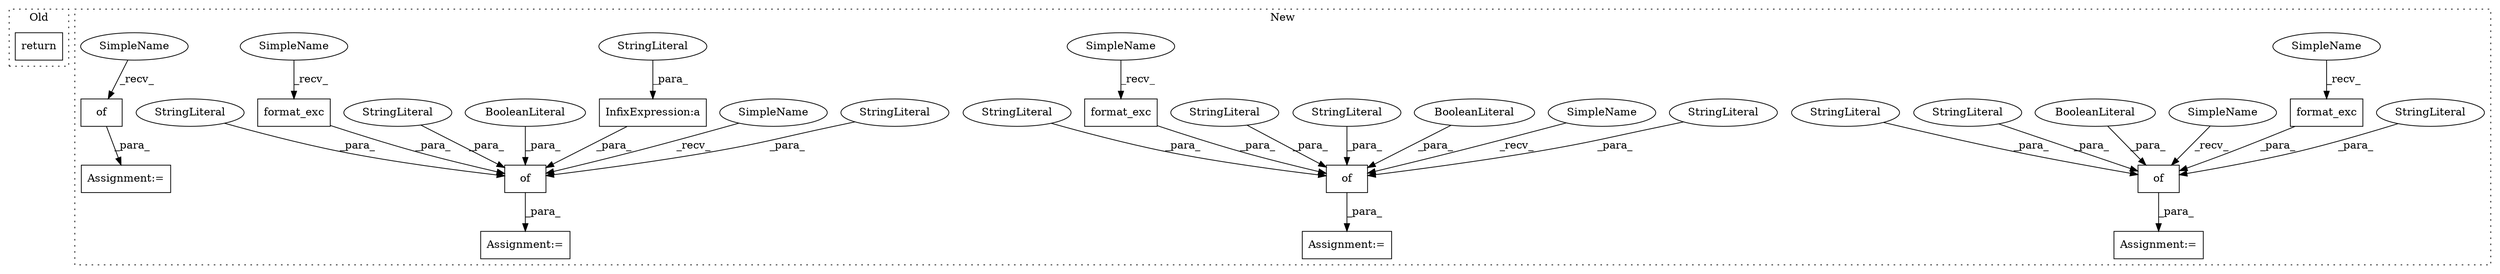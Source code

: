 digraph G {
subgraph cluster0 {
1 [label="return" a="41" s="2084" l="7" shape="box"];
label = "Old";
style="dotted";
}
subgraph cluster1 {
2 [label="format_exc" a="32" s="2209" l="12" shape="box"];
3 [label="of" a="32" s="2170,2297" l="3,1" shape="box"];
4 [label="format_exc" a="32" s="2770" l="12" shape="box"];
5 [label="of" a="32" s="2731,2877" l="3,1" shape="box"];
6 [label="format_exc" a="32" s="2493" l="12" shape="box"];
7 [label="of" a="32" s="2454,2592" l="3,1" shape="box"];
8 [label="BooleanLiteral" a="9" s="2743" l="4" shape="ellipse"];
9 [label="BooleanLiteral" a="9" s="2182" l="4" shape="ellipse"];
10 [label="BooleanLiteral" a="9" s="2466" l="4" shape="ellipse"];
11 [label="of" a="32" s="1517" l="4" shape="box"];
12 [label="StringLiteral" a="45" s="2222" l="9" shape="ellipse"];
13 [label="StringLiteral" a="45" s="2783" l="9" shape="ellipse"];
14 [label="StringLiteral" a="45" s="2748" l="11" shape="ellipse"];
15 [label="StringLiteral" a="45" s="2506" l="9" shape="ellipse"];
16 [label="Assignment:=" a="7" s="1512" l="1" shape="box"];
17 [label="StringLiteral" a="45" s="2173" l="8" shape="ellipse"];
18 [label="StringLiteral" a="45" s="2187" l="11" shape="ellipse"];
19 [label="StringLiteral" a="45" s="2457" l="8" shape="ellipse"];
20 [label="StringLiteral" a="45" s="2734" l="8" shape="ellipse"];
21 [label="StringLiteral" a="45" s="2471" l="11" shape="ellipse"];
22 [label="StringLiteral" a="45" s="2232" l="65" shape="ellipse"];
23 [label="Assignment:=" a="7" s="2726" l="1" shape="box"];
24 [label="Assignment:=" a="7" s="2165" l="1" shape="box"];
25 [label="Assignment:=" a="7" s="2449" l="1" shape="box"];
26 [label="InfixExpression:a" a="27" s="2587" l="3" shape="box"];
27 [label="StringLiteral" a="45" s="2517" l="70" shape="ellipse"];
28 [label="SimpleName" a="42" s="2483" l="9" shape="ellipse"];
29 [label="SimpleName" a="42" s="2199" l="9" shape="ellipse"];
30 [label="SimpleName" a="42" s="2760" l="9" shape="ellipse"];
31 [label="SimpleName" a="42" s="2166" l="3" shape="ellipse"];
32 [label="SimpleName" a="42" s="2450" l="3" shape="ellipse"];
33 [label="SimpleName" a="42" s="1513" l="3" shape="ellipse"];
34 [label="SimpleName" a="42" s="2727" l="3" shape="ellipse"];
label = "New";
style="dotted";
}
2 -> 3 [label="_para_"];
3 -> 24 [label="_para_"];
4 -> 5 [label="_para_"];
5 -> 23 [label="_para_"];
6 -> 7 [label="_para_"];
7 -> 25 [label="_para_"];
8 -> 5 [label="_para_"];
9 -> 3 [label="_para_"];
10 -> 7 [label="_para_"];
11 -> 16 [label="_para_"];
12 -> 3 [label="_para_"];
13 -> 5 [label="_para_"];
14 -> 5 [label="_para_"];
15 -> 7 [label="_para_"];
17 -> 3 [label="_para_"];
18 -> 3 [label="_para_"];
19 -> 7 [label="_para_"];
20 -> 5 [label="_para_"];
21 -> 7 [label="_para_"];
22 -> 3 [label="_para_"];
26 -> 7 [label="_para_"];
27 -> 26 [label="_para_"];
28 -> 6 [label="_recv_"];
29 -> 2 [label="_recv_"];
30 -> 4 [label="_recv_"];
31 -> 3 [label="_recv_"];
32 -> 7 [label="_recv_"];
33 -> 11 [label="_recv_"];
34 -> 5 [label="_recv_"];
}